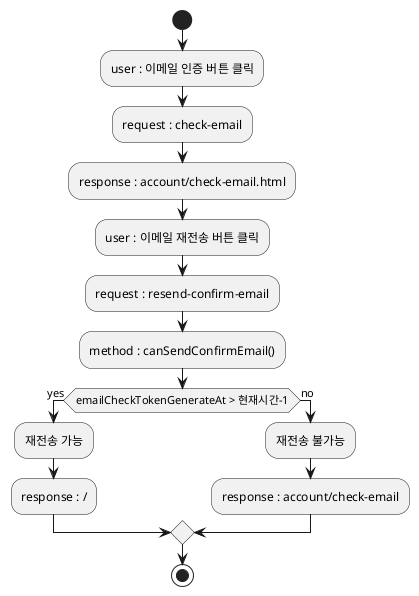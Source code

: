 @startuml
'https://plantuml.com/activity-diagram-beta


start
:user : 이메일 인증 버튼 클릭;
:request : check-email;
:response : account/check-email.html;
:user : 이메일 재전송 버튼 클릭;
:request : resend-confirm-email;
:method : canSendConfirmEmail();
if (emailCheckTokenGenerateAt > 현재시간-1) is (yes) then
  :재전송 가능;
  :response : /;
else (no)
  :재전송 불가능;
  :response : account/check-email;
endif
stop
@enduml

